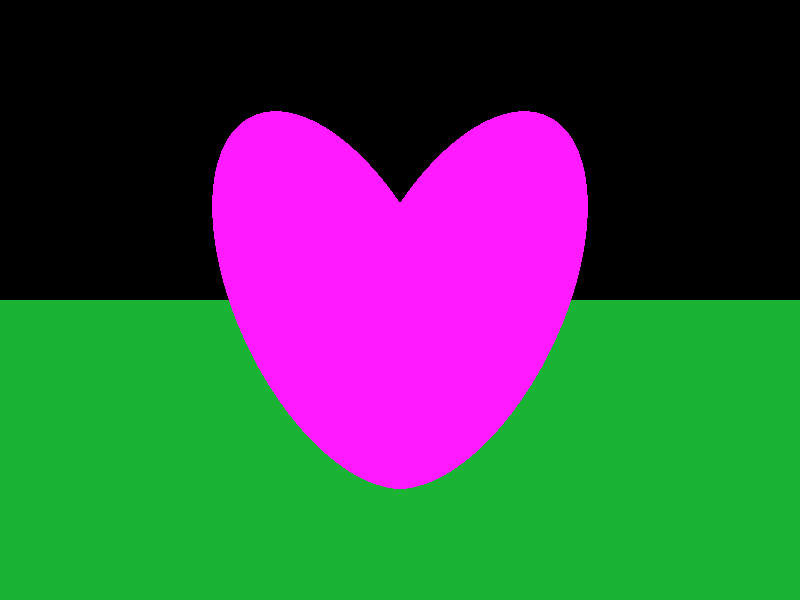 // cpe 473 happy valentined day! Transforms are needed
camera { location  <0, 0, 12>
up        <0,  1,  0>
right     <1.33333, 0,  0>
look_at   <0, 0, 0>
}

light_source {<100, 100, 80> color rgb <1.5, 1.5, 1.5>}

light_source {<100, 100, 40> color rgb <1.5, 1.5, 1.5>}

sphere { <0, 0, 0>, 2
pigment { color rgb <1.0, 0.1, 1.0>}
finish {ambient 0.2 diffuse 0.4 specular 0.5 roughness 0.05}
scale <1, 2, 1>
rotate <0, 0, 25>
translate <-1.2, 0 ,0>
}

sphere { <0, 0, 0>, 2
pigment { color rgb <1.0, 0.1, 1.0>}
finish {ambient 0.2 diffuse 0.4 specular 0.5 roughness 0.05}
scale <1, 2, 1>
rotate <0, 0, -25>
translate <1.2, 0 ,0>
}

plane {<0, 1, 0>, -4
pigment {color rgb <0.1, 0.7, 0.2>}
finish {ambient 0.3 diffuse 0.8 specular 0.8 roughness 0.001 reflection 0.5}
}
